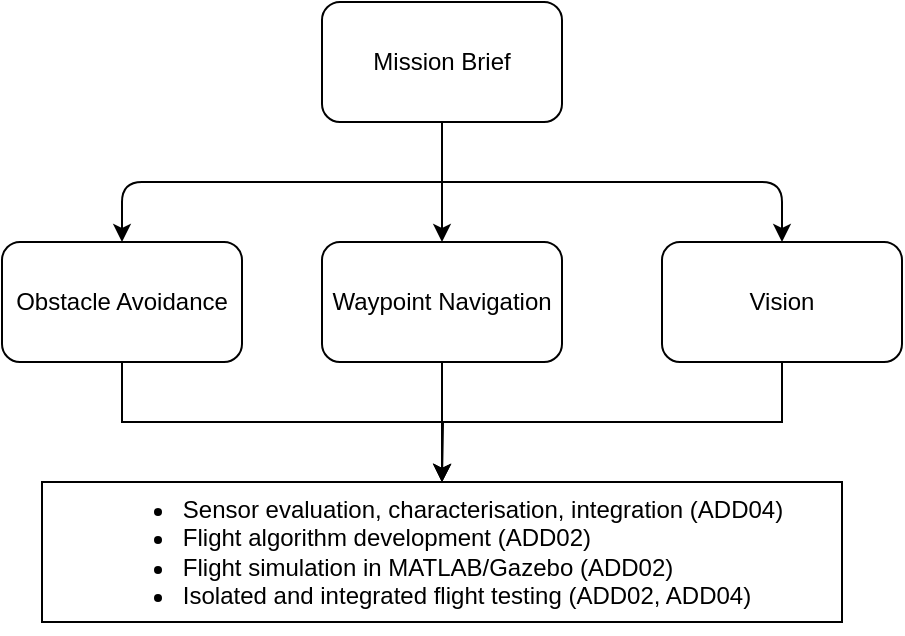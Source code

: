 <mxfile version="10.7.5" type="github"><diagram id="D0A5wpj1kwv_f_Amhh5U" name="Page-1"><mxGraphModel dx="840" dy="453" grid="1" gridSize="10" guides="1" tooltips="1" connect="1" arrows="1" fold="1" page="1" pageScale="1" pageWidth="827" pageHeight="1169" math="0" shadow="0"><root><mxCell id="0"/><mxCell id="1" parent="0"/><mxCell id="PiP8Ng729c9WQ26DFlbT-2" style="edgeStyle=orthogonalEdgeStyle;rounded=0;orthogonalLoop=1;jettySize=auto;html=1;" parent="1" source="PiP8Ng729c9WQ26DFlbT-1" edge="1"><mxGeometry relative="1" as="geometry"><mxPoint x="390" y="180" as="targetPoint"/><Array as="points"><mxPoint x="390" y="150"/><mxPoint x="390" y="150"/></Array></mxGeometry></mxCell><mxCell id="PiP8Ng729c9WQ26DFlbT-1" value="Mission Brief" style="rounded=1;whiteSpace=wrap;html=1;" parent="1" vertex="1"><mxGeometry x="330" y="60" width="120" height="60" as="geometry"/></mxCell><mxCell id="PiP8Ng729c9WQ26DFlbT-12" style="edgeStyle=orthogonalEdgeStyle;rounded=0;orthogonalLoop=1;jettySize=auto;html=1;" parent="1" source="PiP8Ng729c9WQ26DFlbT-3" edge="1"><mxGeometry relative="1" as="geometry"><mxPoint x="390" y="300" as="targetPoint"/></mxGeometry></mxCell><mxCell id="PiP8Ng729c9WQ26DFlbT-3" value="Waypoint Navigation" style="rounded=1;whiteSpace=wrap;html=1;" parent="1" vertex="1"><mxGeometry x="330" y="180" width="120" height="60" as="geometry"/></mxCell><mxCell id="PiP8Ng729c9WQ26DFlbT-4" value="" style="endArrow=classic;html=1;" parent="1" edge="1"><mxGeometry width="50" height="50" relative="1" as="geometry"><mxPoint x="390" y="150" as="sourcePoint"/><mxPoint x="560" y="180" as="targetPoint"/><Array as="points"><mxPoint x="560" y="150"/></Array></mxGeometry></mxCell><mxCell id="PiP8Ng729c9WQ26DFlbT-14" style="edgeStyle=orthogonalEdgeStyle;rounded=0;orthogonalLoop=1;jettySize=auto;html=1;" parent="1" source="PiP8Ng729c9WQ26DFlbT-5" edge="1"><mxGeometry relative="1" as="geometry"><mxPoint x="390" y="300" as="targetPoint"/><Array as="points"><mxPoint x="560" y="270"/><mxPoint x="390" y="270"/></Array></mxGeometry></mxCell><mxCell id="PiP8Ng729c9WQ26DFlbT-5" value="Vision" style="rounded=1;whiteSpace=wrap;html=1;" parent="1" vertex="1"><mxGeometry x="500" y="180" width="120" height="60" as="geometry"/></mxCell><mxCell id="PiP8Ng729c9WQ26DFlbT-6" value="" style="endArrow=classic;html=1;" parent="1" edge="1"><mxGeometry width="50" height="50" relative="1" as="geometry"><mxPoint x="390" y="150" as="sourcePoint"/><mxPoint x="230" y="180" as="targetPoint"/><Array as="points"><mxPoint x="230" y="150"/></Array></mxGeometry></mxCell><mxCell id="PiP8Ng729c9WQ26DFlbT-13" style="edgeStyle=orthogonalEdgeStyle;rounded=0;orthogonalLoop=1;jettySize=auto;html=1;exitX=0.5;exitY=1;exitDx=0;exitDy=0;" parent="1" source="PiP8Ng729c9WQ26DFlbT-7" edge="1"><mxGeometry relative="1" as="geometry"><mxPoint x="390" y="300" as="targetPoint"/></mxGeometry></mxCell><mxCell id="PiP8Ng729c9WQ26DFlbT-7" value="Obstacle Avoidance" style="rounded=1;whiteSpace=wrap;html=1;" parent="1" vertex="1"><mxGeometry x="170" y="180" width="120" height="60" as="geometry"/></mxCell><mxCell id="p17j4Zy92m2M5ZwNcLSn-2" value="&lt;div style=&quot;text-align: left&quot;&gt;&lt;ul&gt;&lt;li&gt;Sensor evaluation, characterisation, integration (ADD04)&lt;/li&gt;&lt;li&gt;Flight algorithm development (ADD02)&lt;/li&gt;&lt;li&gt;Flight simulation in MATLAB/Gazebo (ADD02)&lt;/li&gt;&lt;li&gt;Isolated and integrated flight testing (ADD02, ADD04)&lt;/li&gt;&lt;/ul&gt;&lt;/div&gt;&lt;div style=&quot;text-align: left&quot;&gt;&lt;/div&gt;" style="html=1;" vertex="1" parent="1"><mxGeometry x="190" y="300" width="400" height="70" as="geometry"/></mxCell></root></mxGraphModel></diagram></mxfile>